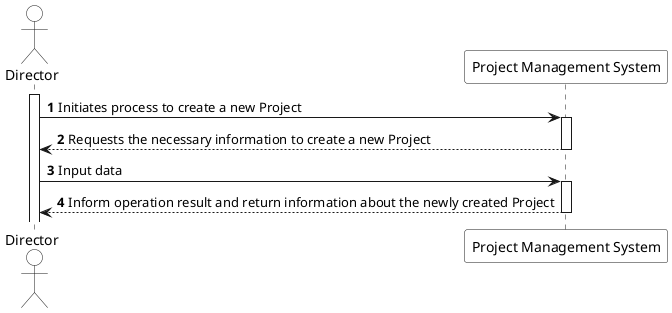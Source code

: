 @startuml
autonumber
actor Director #FFFFFF
participant "Project Management System" #FFFFFF

activate "Director"
"Director" -> "Project Management System" ++: Initiates process to create a new Project
"Project Management System" --> "Director" : Requests the necessary information to create a new Project
deactivate

"Director" -> "Project Management System" ++: Input data
"Project Management System" --> "Director" : Inform operation result and return information about the newly created Project
deactivate

@enduml
